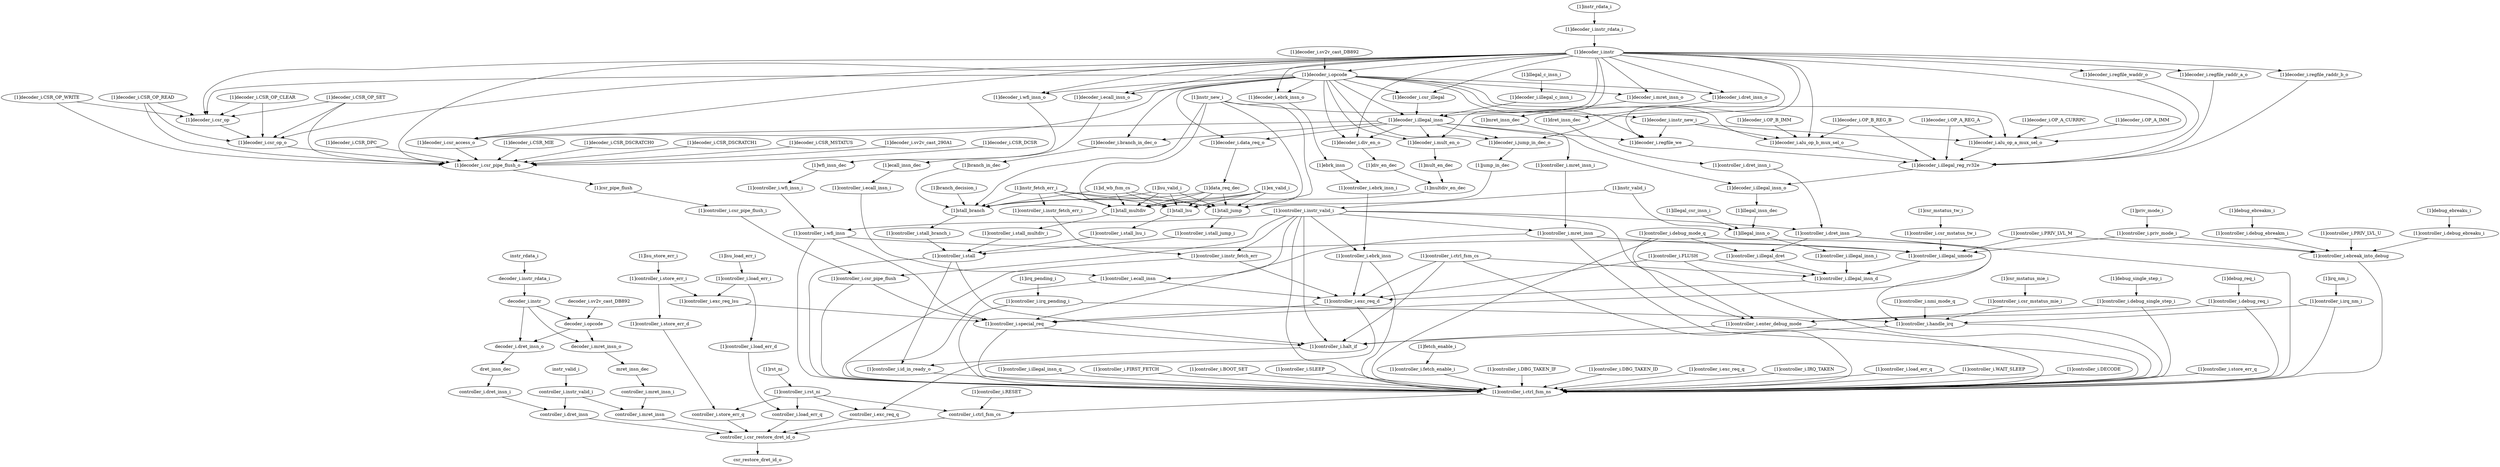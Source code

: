 strict digraph "" {
	"[1]decoder_i.regfile_waddr_o"	 [complexity=46,
		importance=0.153160542738,
		rank=0.00332957701605];
	"[1]decoder_i.illegal_reg_rv32e"	 [complexity=37,
		importance=0.151660607997,
		rank=0.00409893535126];
	"[1]decoder_i.regfile_waddr_o" -> "[1]decoder_i.illegal_reg_rv32e";
	"[1]controller_i.store_err_d"	 [complexity=5,
		importance=0.00901666276325,
		rank=0.00180333255265];
	"controller_i.store_err_q"	 [complexity=3,
		importance=0.00695973128417,
		rank=0.00231991042806];
	"[1]controller_i.store_err_d" -> "controller_i.store_err_q";
	"[1]controller_i.debug_mode_q"	 [complexity=17,
		importance=0.162475953962,
		rank=0.00955740905659];
	"[1]controller_i.enter_debug_mode"	 [complexity=12,
		importance=0.159745463385,
		rank=0.0133121219487];
	"[1]controller_i.debug_mode_q" -> "[1]controller_i.enter_debug_mode";
	"[1]controller_i.ctrl_fsm_ns"	 [complexity=3,
		importance=0.0316843530102,
		rank=0.0105614510034];
	"[1]controller_i.debug_mode_q" -> "[1]controller_i.ctrl_fsm_ns";
	"[1]controller_i.handle_irq"	 [complexity=12,
		importance=0.12185425668,
		rank=0.01015452139];
	"[1]controller_i.debug_mode_q" -> "[1]controller_i.handle_irq";
	"[1]controller_i.illegal_dret"	 [complexity=30,
		importance=0.135395058729,
		rank=0.00451316862431];
	"[1]controller_i.debug_mode_q" -> "[1]controller_i.illegal_dret";
	"[1]decoder_i.ecall_insn_o"	 [complexity=27,
		importance=0.136703982146,
		rank=0.00506311044984];
	"[1]ecall_insn_dec"	 [complexity=27,
		importance=0.135197193497,
		rank=0.00500730346285];
	"[1]decoder_i.ecall_insn_o" -> "[1]ecall_insn_dec";
	"[1]debug_ebreaku_i"	 [complexity=12,
		importance=0.04053542452,
		rank=0.00337795204333];
	"[1]controller_i.debug_ebreaku_i"	 [complexity=12,
		importance=0.0390394618296,
		rank=0.0032532884858];
	"[1]debug_ebreaku_i" -> "[1]controller_i.debug_ebreaku_i";
	"[1]controller_i.store_err_i"	 [complexity=7,
		importance=0.0112606236357,
		rank=0.00160866051939];
	"[1]controller_i.store_err_i" -> "[1]controller_i.store_err_d";
	"[1]controller_i.exc_req_lsu"	 [complexity=17,
		importance=0.126339836923,
		rank=0.00743175511314];
	"[1]controller_i.store_err_i" -> "[1]controller_i.exc_req_lsu";
	"[1]controller_i.store_err_q"	 [complexity=6,
		importance=0.0976910340749,
		rank=0.0162818390125];
	"[1]controller_i.store_err_q" -> "[1]controller_i.ctrl_fsm_ns";
	"[1]controller_i.ebrk_insn_i"	 [complexity=27,
		importance=0.132947819243,
		rank=0.00492399330528];
	"[1]controller_i.ebrk_insn"	 [complexity=24,
		importance=0.130327211011,
		rank=0.00543030045878];
	"[1]controller_i.ebrk_insn_i" -> "[1]controller_i.ebrk_insn";
	"[1]instr_valid_i"	 [complexity=17,
		importance=0.163111387857,
		rank=0.00959478752098];
	"[1]controller_i.instr_valid_i"	 [complexity=17,
		importance=0.161615425166,
		rank=0.00950678971566];
	"[1]instr_valid_i" -> "[1]controller_i.instr_valid_i";
	"[1]illegal_insn_o"	 [complexity=30,
		importance=0.14072817441,
		rank=0.00469093914699];
	"[1]instr_valid_i" -> "[1]illegal_insn_o";
	"[1]jump_in_dec"	 [complexity=19,
		importance=0.133236738556,
		rank=0.00701245992399];
	"[1]stall_jump"	 [complexity=17,
		importance=0.130890662063,
		rank=0.00769945070958];
	"[1]jump_in_dec" -> "[1]stall_jump";
	"[1]controller_i.instr_valid_i" -> "[1]controller_i.ebrk_insn";
	"[1]controller_i.instr_valid_i" -> "[1]controller_i.enter_debug_mode";
	"[1]controller_i.csr_pipe_flush"	 [complexity=17,
		importance=0.127749423959,
		rank=0.00751467199757];
	"[1]controller_i.instr_valid_i" -> "[1]controller_i.csr_pipe_flush";
	"[1]controller_i.halt_if"	 [complexity=7,
		importance=0.0395022865109,
		rank=0.00564318378727];
	"[1]controller_i.instr_valid_i" -> "[1]controller_i.halt_if";
	"[1]controller_i.instr_valid_i" -> "[1]controller_i.ctrl_fsm_ns";
	"[1]controller_i.wfi_insn"	 [complexity=36,
		importance=0.140231937674,
		rank=0.00389533160205];
	"[1]controller_i.instr_valid_i" -> "[1]controller_i.wfi_insn";
	"[1]controller_i.ecall_insn"	 [complexity=24,
		importance=0.130327211011,
		rank=0.00543030045878];
	"[1]controller_i.instr_valid_i" -> "[1]controller_i.ecall_insn";
	"[1]controller_i.instr_fetch_err"	 [complexity=24,
		importance=0.129784580347,
		rank=0.0054076908478];
	"[1]controller_i.instr_valid_i" -> "[1]controller_i.instr_fetch_err";
	"[1]controller_i.mret_insn"	 [complexity=36,
		importance=0.140231937674,
		rank=0.00389533160205];
	"[1]controller_i.instr_valid_i" -> "[1]controller_i.mret_insn";
	"[1]controller_i.dret_insn"	 [complexity=33,
		importance=0.138263662478,
		rank=0.00418980795388];
	"[1]controller_i.instr_valid_i" -> "[1]controller_i.dret_insn";
	"[1]decoder_i.illegal_insn"	 [complexity=20,
		importance=0.138595438383,
		rank=0.00692977191917];
	"[1]decoder_i.mult_en_o"	 [complexity=22,
		importance=0.137462109863,
		rank=0.00624827772105];
	"[1]decoder_i.illegal_insn" -> "[1]decoder_i.mult_en_o";
	"[1]decoder_i.regfile_we"	 [complexity=46,
		importance=0.153643309916,
		rank=0.00334007195469];
	"[1]decoder_i.illegal_insn" -> "[1]decoder_i.regfile_we";
	"[1]decoder_i.branch_in_dec_o"	 [complexity=19,
		importance=0.135169162861,
		rank=0.00711416646639];
	"[1]decoder_i.illegal_insn" -> "[1]decoder_i.branch_in_dec_o";
	"[1]decoder_i.csr_access_o"	 [complexity=28,
		importance=0.448816872488,
		rank=0.0160291740174];
	"[1]decoder_i.illegal_insn" -> "[1]decoder_i.csr_access_o";
	"[1]decoder_i.illegal_insn_o"	 [complexity=34,
		importance=0.146629437281,
		rank=0.00431263050827];
	"[1]decoder_i.illegal_insn" -> "[1]decoder_i.illegal_insn_o";
	"[1]decoder_i.jump_in_dec_o"	 [complexity=19,
		importance=0.134936887921,
		rank=0.00710194146953];
	"[1]decoder_i.illegal_insn" -> "[1]decoder_i.jump_in_dec_o";
	"[1]decoder_i.data_req_o"	 [complexity=21,
		importance=0.26583888274,
		rank=0.0126589944162];
	"[1]decoder_i.illegal_insn" -> "[1]decoder_i.data_req_o";
	"[1]decoder_i.div_en_o"	 [complexity=22,
		importance=0.137462109863,
		rank=0.00624827772105];
	"[1]decoder_i.illegal_insn" -> "[1]decoder_i.div_en_o";
	"[1]controller_i.debug_single_step_i"	 [complexity=17,
		importance=0.161989424257,
		rank=0.00952878966219];
	"[1]controller_i.debug_single_step_i" -> "[1]controller_i.enter_debug_mode";
	"[1]controller_i.debug_single_step_i" -> "[1]controller_i.ctrl_fsm_ns";
	"controller_i.instr_valid_i"	 [complexity=4,
		importance=0.00906032177026,
		rank=0.00226508044257];
	"controller_i.mret_insn"	 [complexity=1,
		importance=0.00719035998881,
		rank=0.00719035998881];
	"controller_i.instr_valid_i" -> "controller_i.mret_insn";
	"controller_i.dret_insn"	 [complexity=1,
		importance=0.00719035998881,
		rank=0.00719035998881];
	"controller_i.instr_valid_i" -> "controller_i.dret_insn";
	"[1]decoder_i.CSR_DPC"	 [complexity=32,
		importance=0.150528250313,
		rank=0.00470400782227];
	"[1]decoder_i.csr_pipe_flush_o"	 [complexity=20,
		importance=0.149032287622,
		rank=0.00745161438111];
	"[1]decoder_i.CSR_DPC" -> "[1]decoder_i.csr_pipe_flush_o";
	"[1]controller_i.RESET"	 [complexity=3,
		importance=0.0165098869408,
		rank=0.00550329564693];
	"controller_i.ctrl_fsm_cs"	 [complexity=1,
		importance=0.0150139242503,
		rank=0.0150139242503];
	"[1]controller_i.RESET" -> "controller_i.ctrl_fsm_cs";
	"[1]instr_rdata_i"	 [complexity=28,
		importance=0.148147014998,
		rank=0.00529096482136];
	"[1]decoder_i.instr_rdata_i"	 [complexity=28,
		importance=0.146651052308,
		rank=0.00523753758241];
	"[1]instr_rdata_i" -> "[1]decoder_i.instr_rdata_i";
	"[1]instr_new_i"	 [complexity=19,
		importance=0.132386624753,
		rank=0.00696771709228];
	"[1]decoder_i.instr_new_i"	 [complexity=49,
		importance=0.931682059141,
		rank=0.0190139195743];
	"[1]instr_new_i" -> "[1]decoder_i.instr_new_i";
	"[1]stall_lsu"	 [complexity=17,
		importance=0.130099064795,
		rank=0.00765288616441];
	"[1]instr_new_i" -> "[1]stall_lsu";
	"[1]instr_new_i" -> "[1]stall_jump";
	"[1]stall_branch"	 [complexity=17,
		importance=0.131115927009,
		rank=0.00771270158875];
	"[1]instr_new_i" -> "[1]stall_branch";
	"[1]stall_multdiv"	 [complexity=17,
		importance=0.130680527431,
		rank=0.00768708984888];
	"[1]instr_new_i" -> "[1]stall_multdiv";
	"[1]rst_ni"	 [complexity=4,
		importance=0.017004887722,
		rank=0.00425122193049];
	"[1]controller_i.rst_ni"	 [complexity=4,
		importance=0.0155089250315,
		rank=0.00387723125788];
	"[1]rst_ni" -> "[1]controller_i.rst_ni";
	"[1]controller_i.ebrk_insn" -> "[1]controller_i.ctrl_fsm_ns";
	"[1]controller_i.exc_req_d"	 [complexity=17,
		importance=0.127458607262,
		rank=0.00749756513306];
	"[1]controller_i.ebrk_insn" -> "[1]controller_i.exc_req_d";
	"[1]decoder_i.csr_op"	 [complexity=35,
		importance=2.24888517472,
		rank=0.0642538621349];
	"[1]decoder_i.csr_op_o"	 [complexity=28,
		importance=0.748765690021,
		rank=0.0267416317865];
	"[1]decoder_i.csr_op" -> "[1]decoder_i.csr_op_o";
	"[1]mult_en_dec"	 [complexity=22,
		importance=0.135724031646,
		rank=0.00616927416573];
	"[1]decoder_i.mult_en_o" -> "[1]mult_en_dec";
	"[1]controller_i.enter_debug_mode" -> "[1]controller_i.halt_if";
	"[1]controller_i.enter_debug_mode" -> "[1]controller_i.ctrl_fsm_ns";
	"[1]controller_i.ctrl_fsm_cs"	 [complexity=30,
		importance=0.144336139886,
		rank=0.00481120466285];
	"[1]controller_i.ctrl_fsm_cs" -> "[1]controller_i.halt_if";
	"[1]controller_i.ctrl_fsm_cs" -> "[1]controller_i.ctrl_fsm_ns";
	"[1]controller_i.ctrl_fsm_cs" -> "[1]controller_i.exc_req_d";
	"[1]controller_i.illegal_insn_d"	 [complexity=24,
		importance=0.133643971875,
		rank=0.00556849882814];
	"[1]controller_i.ctrl_fsm_cs" -> "[1]controller_i.illegal_insn_d";
	"[1]controller_i.debug_req_i"	 [complexity=17,
		importance=0.161989424257,
		rank=0.00952878966219];
	"[1]controller_i.debug_req_i" -> "[1]controller_i.enter_debug_mode";
	"[1]controller_i.debug_req_i" -> "[1]controller_i.ctrl_fsm_ns";
	"[1]decoder_i.CSR_OP_CLEAR"	 [complexity=37,
		importance=2.25038113741,
		rank=0.0608211118219];
	"[1]decoder_i.CSR_OP_CLEAR" -> "[1]decoder_i.csr_op";
	"[1]decoder_i.CSR_OP_CLEAR" -> "[1]decoder_i.csr_op_o";
	"[1]ex_valid_i"	 [complexity=21,
		importance=0.132386624753,
		rank=0.00630412498826];
	"[1]ex_valid_i" -> "[1]stall_lsu";
	"[1]ex_valid_i" -> "[1]stall_jump";
	"[1]ex_valid_i" -> "[1]stall_branch";
	"[1]ex_valid_i" -> "[1]stall_multdiv";
	"[1]controller_i.csr_pipe_flush" -> "[1]controller_i.ctrl_fsm_ns";
	"[1]controller_i.special_req"	 [complexity=10,
		importance=0.123815421505,
		rank=0.0123815421505];
	"[1]controller_i.csr_pipe_flush" -> "[1]controller_i.special_req";
	"[1]decoder_i.instr_new_i" -> "[1]decoder_i.regfile_we";
	"[1]decoder_i.alu_op_a_mux_sel_o"	 [complexity=46,
		importance=0.155763065801,
		rank=0.00338615360436];
	"[1]decoder_i.instr_new_i" -> "[1]decoder_i.alu_op_a_mux_sel_o";
	"[1]decoder_i.alu_op_b_mux_sel_o"	 [complexity=46,
		importance=0.155024454687,
		rank=0.00337009684103];
	"[1]decoder_i.instr_new_i" -> "[1]decoder_i.alu_op_b_mux_sel_o";
	"[1]decoder_i.ebrk_insn_o"	 [complexity=27,
		importance=0.136703982146,
		rank=0.00506311044984];
	"[1]ebrk_insn"	 [complexity=27,
		importance=0.135197193497,
		rank=0.00500730346285];
	"[1]decoder_i.ebrk_insn_o" -> "[1]ebrk_insn";
	"[1]decoder_i.illegal_c_insn_i"	 [complexity=21,
		importance=0.140839399256,
		rank=0.00670663805981];
	"[1]decoder_i.illegal_c_insn_i" -> "[1]decoder_i.illegal_insn";
	"[1]illegal_c_insn_i"	 [complexity=21,
		importance=0.142335361946,
		rank=0.0067778743784];
	"[1]illegal_c_insn_i" -> "[1]decoder_i.illegal_c_insn_i";
	"[1]controller_i.dret_insn_i"	 [complexity=36,
		importance=0.14088427071,
		rank=0.00391345196416];
	"[1]controller_i.dret_insn_i" -> "[1]controller_i.dret_insn";
	"[1]decoder_i.regfile_we" -> "[1]decoder_i.illegal_reg_rv32e";
	"[1]csr_mstatus_tw_i"	 [complexity=36,
		importance=0.141103257488,
		rank=0.00391953493022];
	"[1]controller_i.csr_mstatus_tw_i"	 [complexity=36,
		importance=0.139607294797,
		rank=0.00387798041104];
	"[1]csr_mstatus_tw_i" -> "[1]controller_i.csr_mstatus_tw_i";
	"[1]controller_i.illegal_insn_q"	 [complexity=4,
		importance=0.034843277335,
		rank=0.00871081933375];
	"[1]controller_i.illegal_insn_q" -> "[1]controller_i.ctrl_fsm_ns";
	"[1]decoder_i.OP_A_IMM"	 [complexity=52,
		importance=0.468785160093,
		rank=0.00901509923255];
	"[1]decoder_i.OP_A_IMM" -> "[1]decoder_i.alu_op_a_mux_sel_o";
	csr_restore_dret_id_o	 [complexity=0,
		importance=0.00243793781158,
		rank=0.0];
	"[1]controller_i.ecall_insn_i"	 [complexity=27,
		importance=0.132947819243,
		rank=0.00492399330528];
	"[1]ecall_insn_dec" -> "[1]controller_i.ecall_insn_i";
	"[1]decoder_i.CSR_OP_WRITE"	 [complexity=37,
		importance=2.25038113741,
		rank=0.0608211118219];
	"[1]decoder_i.CSR_OP_WRITE" -> "[1]decoder_i.csr_op";
	"[1]decoder_i.CSR_OP_WRITE" -> "[1]decoder_i.csr_pipe_flush_o";
	"[1]controller_i.instr_fetch_err_i"	 [complexity=27,
		importance=0.131319911363,
		rank=0.00486370042085];
	"[1]controller_i.instr_fetch_err_i" -> "[1]controller_i.instr_fetch_err";
	"[1]decoder_i.regfile_raddr_a_o"	 [complexity=46,
		importance=0.153160542738,
		rank=0.00332957701605];
	"[1]decoder_i.regfile_raddr_a_o" -> "[1]decoder_i.illegal_reg_rv32e";
	"[1]branch_in_dec"	 [complexity=19,
		importance=0.133464339979,
		rank=0.00702443894628];
	"[1]decoder_i.branch_in_dec_o" -> "[1]branch_in_dec";
	"[1]debug_single_step_i"	 [complexity=17,
		importance=0.163485386948,
		rank=0.00961678746751];
	"[1]debug_single_step_i" -> "[1]controller_i.debug_single_step_i";
	"[1]controller_i.FIRST_FETCH"	 [complexity=7,
		importance=0.0648646687109,
		rank=0.00926638124442];
	"[1]controller_i.FIRST_FETCH" -> "[1]controller_i.ctrl_fsm_ns";
	"[1]controller_i.stall_lsu_i"	 [complexity=17,
		importance=0.128015076488,
		rank=0.00753029861692];
	"[1]stall_lsu" -> "[1]controller_i.stall_lsu_i";
	"[1]decoder_i.illegal_reg_rv32e" -> "[1]decoder_i.illegal_insn_o";
	"[1]controller_i.BOOT_SET"	 [complexity=5,
		importance=0.0331803157007,
		rank=0.00663606314014];
	"[1]controller_i.BOOT_SET" -> "[1]controller_i.ctrl_fsm_ns";
	"[1]controller_i.illegal_insn_i"	 [complexity=30,
		importance=0.137002058784,
		rank=0.00456673529279];
	"[1]illegal_insn_o" -> "[1]controller_i.illegal_insn_i";
	"[1]controller_i.SLEEP"	 [complexity=5,
		importance=0.0331803157007,
		rank=0.00663606314014];
	"[1]controller_i.SLEEP" -> "[1]controller_i.ctrl_fsm_ns";
	"[1]controller_i.csr_mstatus_mie_i"	 [complexity=18,
		importance=0.124098217552,
		rank=0.00689434541957];
	"[1]controller_i.csr_mstatus_mie_i" -> "[1]controller_i.handle_irq";
	"[1]decoder_i.csr_access_o" -> "[1]decoder_i.csr_pipe_flush_o";
	"[1]controller_i.priv_mode_i"	 [complexity=12,
		importance=0.0390394618296,
		rank=0.0032532884858];
	"[1]controller_i.illegal_umode"	 [complexity=30,
		importance=0.137363333925,
		rank=0.0045787777975];
	"[1]controller_i.priv_mode_i" -> "[1]controller_i.illegal_umode";
	"[1]controller_i.ebreak_into_debug"	 [complexity=5,
		importance=0.0367955009571,
		rank=0.00735910019142];
	"[1]controller_i.priv_mode_i" -> "[1]controller_i.ebreak_into_debug";
	"[1]decoder_i.CSR_MIE"	 [complexity=26,
		importance=0.150528250313,
		rank=0.00578954808895];
	"[1]decoder_i.CSR_MIE" -> "[1]decoder_i.csr_pipe_flush_o";
	"decoder_i.instr_rdata_i"	 [complexity=10,
		importance=0.0201159563991,
		rank=0.00201159563991];
	"decoder_i.instr"	 [complexity=8,
		importance=0.0182459946176,
		rank=0.0022807493272];
	"decoder_i.instr_rdata_i" -> "decoder_i.instr";
	"[1]decoder_i.dret_insn_o"	 [complexity=36,
		importance=0.144640433613,
		rank=0.00401778982258];
	"[1]dret_insn_dec"	 [complexity=36,
		importance=0.143133644964,
		rank=0.00397593458234];
	"[1]decoder_i.dret_insn_o" -> "[1]dret_insn_dec";
	"[1]decoder_i.wfi_insn_o"	 [complexity=39,
		importance=0.146608708809,
		rank=0.00375919766176];
	"[1]wfi_insn_dec"	 [complexity=39,
		importance=0.14510192016,
		rank=0.00372056205538];
	"[1]decoder_i.wfi_insn_o" -> "[1]wfi_insn_dec";
	"[1]id_wb_fsm_cs"	 [complexity=18,
		importance=0.265725077001,
		rank=0.0147625042779];
	"[1]id_wb_fsm_cs" -> "[1]stall_lsu";
	"[1]id_wb_fsm_cs" -> "[1]stall_jump";
	"[1]id_wb_fsm_cs" -> "[1]stall_branch";
	"[1]id_wb_fsm_cs" -> "[1]stall_multdiv";
	"[1]controller_i.PRIV_LVL_U"	 [complexity=12,
		importance=0.0382914636475,
		rank=0.00319095530396];
	"[1]controller_i.PRIV_LVL_U" -> "[1]controller_i.ebreak_into_debug";
	"[1]controller_i.id_in_ready_o"	 [complexity=4,
		importance=0.0347936580932,
		rank=0.00869841452329];
	"[1]controller_i.halt_if" -> "[1]controller_i.id_in_ready_o";
	"[1]decoder_i.CSR_DSCRATCH0"	 [complexity=32,
		importance=0.150528250313,
		rank=0.00470400782227];
	"[1]decoder_i.CSR_DSCRATCH0" -> "[1]decoder_i.csr_pipe_flush_o";
	"[1]controller_i.stall_branch_i"	 [complexity=17,
		importance=0.128353993661,
		rank=0.00755023492124];
	"[1]controller_i.stall"	 [complexity=12,
		importance=0.125477088107,
		rank=0.010456424009];
	"[1]controller_i.stall_branch_i" -> "[1]controller_i.stall";
	"[1]controller_i.PRIV_LVL_M"	 [complexity=12,
		importance=0.0382914636475,
		rank=0.00319095530396];
	"[1]controller_i.PRIV_LVL_M" -> "[1]controller_i.illegal_umode";
	"[1]controller_i.PRIV_LVL_M" -> "[1]controller_i.ebreak_into_debug";
	"controller_i.dret_insn_i"	 [complexity=4,
		importance=0.00981096822058,
		rank=0.00245274205515];
	"controller_i.dret_insn_i" -> "controller_i.dret_insn";
	"[1]decoder_i.CSR_OP_READ"	 [complexity=37,
		importance=2.25038113741,
		rank=0.0608211118219];
	"[1]decoder_i.CSR_OP_READ" -> "[1]decoder_i.csr_op";
	"[1]decoder_i.CSR_OP_READ" -> "[1]decoder_i.csr_pipe_flush_o";
	"[1]decoder_i.CSR_OP_READ" -> "[1]decoder_i.csr_op_o";
	"[1]controller_i.ctrl_fsm_ns" -> "controller_i.ctrl_fsm_cs";
	"[1]controller_i.exc_req_lsu" -> "[1]controller_i.special_req";
	"[1]dret_insn_dec" -> "[1]controller_i.dret_insn_i";
	"[1]controller_i.illegal_umode" -> "[1]controller_i.illegal_insn_d";
	"[1]lsu_valid_i"	 [complexity=21,
		importance=0.132386624753,
		rank=0.00630412498826];
	"[1]lsu_valid_i" -> "[1]stall_lsu";
	"[1]lsu_valid_i" -> "[1]stall_jump";
	"[1]lsu_valid_i" -> "[1]stall_branch";
	"[1]lsu_valid_i" -> "[1]stall_multdiv";
	"[1]illegal_csr_insn_i"	 [complexity=34,
		importance=0.1422241371,
		rank=0.00418306285588];
	"[1]illegal_csr_insn_i" -> "[1]illegal_insn_o";
	"[1]decoder_i.CSR_DSCRATCH1"	 [complexity=32,
		importance=0.150528250313,
		rank=0.00470400782227];
	"[1]decoder_i.CSR_DSCRATCH1" -> "[1]decoder_i.csr_pipe_flush_o";
	"[1]fetch_enable_i"	 [complexity=4,
		importance=0.0354242765731,
		rank=0.00885606914329];
	"[1]controller_i.fetch_enable_i"	 [complexity=4,
		importance=0.0339283138827,
		rank=0.00848207847068];
	"[1]fetch_enable_i" -> "[1]controller_i.fetch_enable_i";
	instr_valid_i	 [complexity=4,
		importance=0.0105562844607,
		rank=0.00263907111517];
	instr_valid_i -> "controller_i.instr_valid_i";
	"[1]data_req_dec"	 [complexity=21,
		importance=0.264131178002,
		rank=0.012577675143];
	"[1]data_req_dec" -> "[1]stall_lsu";
	"[1]data_req_dec" -> "[1]stall_jump";
	"[1]data_req_dec" -> "[1]stall_branch";
	"[1]data_req_dec" -> "[1]stall_multdiv";
	"[1]controller_i.exc_req_d" -> "[1]controller_i.special_req";
	"controller_i.exc_req_q"	 [complexity=3,
		importance=0.00684166467464,
		rank=0.00228055489155];
	"[1]controller_i.exc_req_d" -> "controller_i.exc_req_q";
	"[1]controller_i.stall_jump_i"	 [complexity=17,
		importance=0.128278913042,
		rank=0.00754581841423];
	"[1]stall_jump" -> "[1]controller_i.stall_jump_i";
	"[1]irq_nm_i"	 [complexity=18,
		importance=0.125594180243,
		rank=0.00697745445792];
	"[1]controller_i.irq_nm_i"	 [complexity=18,
		importance=0.124098217552,
		rank=0.00689434541957];
	"[1]irq_nm_i" -> "[1]controller_i.irq_nm_i";
	"controller_i.mret_insn_i"	 [complexity=4,
		importance=0.00981096822058,
		rank=0.00245274205515];
	"controller_i.mret_insn_i" -> "controller_i.mret_insn";
	"[1]controller_i.DBG_TAKEN_IF"	 [complexity=9,
		importance=0.0965490217212,
		rank=0.0107276690801];
	"[1]controller_i.DBG_TAKEN_IF" -> "[1]controller_i.ctrl_fsm_ns";
	"[1]controller_i.DBG_TAKEN_ID"	 [complexity=5,
		importance=0.0331803157007,
		rank=0.00663606314014];
	"[1]controller_i.DBG_TAKEN_ID" -> "[1]controller_i.ctrl_fsm_ns";
	"[1]decoder_i.regfile_raddr_b_o"	 [complexity=46,
		importance=0.153160542738,
		rank=0.00332957701605];
	"[1]decoder_i.regfile_raddr_b_o" -> "[1]decoder_i.illegal_reg_rv32e";
	"[1]csr_mstatus_mie_i"	 [complexity=18,
		importance=0.125594180243,
		rank=0.00697745445792];
	"[1]csr_mstatus_mie_i" -> "[1]controller_i.csr_mstatus_mie_i";
	"[1]branch_in_dec" -> "[1]stall_branch";
	"[1]illegal_insn_dec"	 [complexity=34,
		importance=0.143692741636,
		rank=0.00422625710694];
	"[1]decoder_i.illegal_insn_o" -> "[1]illegal_insn_dec";
	"[1]decoder_i.jump_in_dec_o" -> "[1]jump_in_dec";
	"[1]controller_i.exc_req_q"	 [complexity=6,
		importance=0.0975729674653,
		rank=0.0162621612442];
	"[1]controller_i.exc_req_q" -> "[1]controller_i.ctrl_fsm_ns";
	"[1]controller_i.csr_mstatus_tw_i" -> "[1]controller_i.illegal_umode";
	"[1]controller_i.nmi_mode_q"	 [complexity=18,
		importance=0.124645328642,
		rank=0.00692474048009];
	"[1]controller_i.nmi_mode_q" -> "[1]controller_i.handle_irq";
	"[1]decoder_i.instr"	 [complexity=26,
		importance=0.144781090526,
		rank=0.00556850348177];
	"[1]decoder_i.instr_rdata_i" -> "[1]decoder_i.instr";
	"[1]decoder_i.OP_A_CURRPC"	 [complexity=58,
		importance=0.936074357495,
		rank=0.0161392130603];
	"[1]decoder_i.OP_A_CURRPC" -> "[1]decoder_i.alu_op_a_mux_sel_o";
	"[1]controller_i.id_in_ready_o" -> "[1]controller_i.ctrl_fsm_ns";
	"[1]controller_i.special_req" -> "[1]controller_i.halt_if";
	"[1]controller_i.special_req" -> "[1]controller_i.ctrl_fsm_ns";
	"[1]debug_req_i"	 [complexity=17,
		importance=0.163485386948,
		rank=0.00961678746751];
	"[1]debug_req_i" -> "[1]controller_i.debug_req_i";
	"[1]controller_i.wfi_insn" -> "[1]controller_i.ctrl_fsm_ns";
	"[1]controller_i.wfi_insn" -> "[1]controller_i.illegal_umode";
	"[1]controller_i.wfi_insn" -> "[1]controller_i.special_req";
	"[1]controller_i.IRQ_TAKEN"	 [complexity=9,
		importance=0.0965490217212,
		rank=0.0107276690801];
	"[1]controller_i.IRQ_TAKEN" -> "[1]controller_i.ctrl_fsm_ns";
	"[1]decoder_i.CSR_MSTATUS"	 [complexity=26,
		importance=0.150528250313,
		rank=0.00578954808895];
	"[1]decoder_i.CSR_MSTATUS" -> "[1]decoder_i.csr_pipe_flush_o";
	"[1]controller_i.ebreak_into_debug" -> "[1]controller_i.ctrl_fsm_ns";
	"[1]irq_pending_i"	 [complexity=18,
		importance=0.125594180243,
		rank=0.00697745445792];
	"[1]controller_i.irq_pending_i"	 [complexity=18,
		importance=0.124098217552,
		rank=0.00689434541957];
	"[1]irq_pending_i" -> "[1]controller_i.irq_pending_i";
	"[1]illegal_insn_dec" -> "[1]illegal_insn_o";
	"[1]instr_fetch_err_i"	 [complexity=19,
		importance=0.132386624753,
		rank=0.00696771709228];
	"[1]instr_fetch_err_i" -> "[1]controller_i.instr_fetch_err_i";
	"[1]instr_fetch_err_i" -> "[1]stall_lsu";
	"[1]instr_fetch_err_i" -> "[1]stall_jump";
	"[1]instr_fetch_err_i" -> "[1]stall_branch";
	"[1]instr_fetch_err_i" -> "[1]stall_multdiv";
	"[1]decoder_i.alu_op_a_mux_sel_o" -> "[1]decoder_i.illegal_reg_rv32e";
	"[1]controller_i.handle_irq" -> "[1]controller_i.halt_if";
	"[1]controller_i.handle_irq" -> "[1]controller_i.ctrl_fsm_ns";
	"[1]controller_i.load_err_q"	 [complexity=6,
		importance=0.097644279024,
		rank=0.016274046504];
	"[1]controller_i.load_err_q" -> "[1]controller_i.ctrl_fsm_ns";
	"[1]controller_i.load_err_i"	 [complexity=20,
		importance=0.128209798705,
		rank=0.00641048993524];
	"[1]controller_i.load_err_i" -> "[1]controller_i.exc_req_lsu";
	"[1]controller_i.load_err_d"	 [complexity=5,
		importance=0.0088764228636,
		rank=0.00177528457272];
	"[1]controller_i.load_err_i" -> "[1]controller_i.load_err_d";
	"controller_i.load_err_q"	 [complexity=3,
		importance=0.00691297623334,
		rank=0.00230432541111];
	"[1]controller_i.load_err_d" -> "controller_i.load_err_q";
	"controller_i.csr_restore_dret_id_o"	 [complexity=0,
		importance=0.00432175624006,
		rank=0.0];
	"controller_i.mret_insn" -> "controller_i.csr_restore_dret_id_o";
	"[1]controller_i.ecall_insn" -> "[1]controller_i.ctrl_fsm_ns";
	"[1]controller_i.ecall_insn" -> "[1]controller_i.exc_req_d";
	"[1]decoder_i.opcode"	 [complexity=23,
		importance=0.142350159956,
		rank=0.00618913738939];
	"[1]decoder_i.opcode" -> "[1]decoder_i.ecall_insn_o";
	"[1]decoder_i.opcode" -> "[1]decoder_i.illegal_insn";
	"[1]decoder_i.opcode" -> "[1]decoder_i.csr_op";
	"[1]decoder_i.opcode" -> "[1]decoder_i.mult_en_o";
	"[1]decoder_i.opcode" -> "[1]decoder_i.ebrk_insn_o";
	"[1]decoder_i.opcode" -> "[1]decoder_i.regfile_we";
	"[1]decoder_i.opcode" -> "[1]decoder_i.branch_in_dec_o";
	"[1]decoder_i.opcode" -> "[1]decoder_i.csr_access_o";
	"[1]decoder_i.opcode" -> "[1]decoder_i.dret_insn_o";
	"[1]decoder_i.opcode" -> "[1]decoder_i.wfi_insn_o";
	"[1]decoder_i.opcode" -> "[1]decoder_i.jump_in_dec_o";
	"[1]decoder_i.opcode" -> "[1]decoder_i.alu_op_a_mux_sel_o";
	"[1]decoder_i.opcode" -> "[1]decoder_i.data_req_o";
	"[1]decoder_i.opcode" -> "[1]decoder_i.div_en_o";
	"[1]decoder_i.opcode" -> "[1]decoder_i.alu_op_b_mux_sel_o";
	"[1]decoder_i.mret_insn_o"	 [complexity=39,
		importance=0.146608708809,
		rank=0.00375919766176];
	"[1]decoder_i.opcode" -> "[1]decoder_i.mret_insn_o";
	"[1]decoder_i.csr_illegal"	 [complexity=22,
		importance=0.140102227032,
		rank=0.00636828304692];
	"[1]decoder_i.opcode" -> "[1]decoder_i.csr_illegal";
	"[1]decoder_i.OP_B_IMM"	 [complexity=76,
		importance=6.0474496955,
		rank=0.0795717065197];
	"[1]decoder_i.OP_B_IMM" -> "[1]decoder_i.alu_op_b_mux_sel_o";
	"controller_i.load_err_q" -> "controller_i.csr_restore_dret_id_o";
	"controller_i.dret_insn" -> "controller_i.csr_restore_dret_id_o";
	"[1]decoder_i.instr" -> "[1]decoder_i.regfile_waddr_o";
	"[1]decoder_i.instr" -> "[1]decoder_i.ecall_insn_o";
	"[1]decoder_i.instr" -> "[1]decoder_i.illegal_insn";
	"[1]decoder_i.instr" -> "[1]decoder_i.csr_op";
	"[1]decoder_i.instr" -> "[1]decoder_i.mult_en_o";
	"[1]decoder_i.instr" -> "[1]decoder_i.ebrk_insn_o";
	"[1]decoder_i.instr" -> "[1]decoder_i.regfile_we";
	"[1]decoder_i.instr" -> "[1]decoder_i.regfile_raddr_a_o";
	"[1]decoder_i.instr" -> "[1]decoder_i.csr_access_o";
	"[1]decoder_i.instr" -> "[1]decoder_i.dret_insn_o";
	"[1]decoder_i.instr" -> "[1]decoder_i.wfi_insn_o";
	"[1]decoder_i.instr" -> "[1]decoder_i.regfile_raddr_b_o";
	"[1]decoder_i.instr" -> "[1]decoder_i.jump_in_dec_o";
	"[1]decoder_i.instr" -> "[1]decoder_i.alu_op_a_mux_sel_o";
	"[1]decoder_i.instr" -> "[1]decoder_i.opcode";
	"[1]decoder_i.instr" -> "[1]decoder_i.csr_pipe_flush_o";
	"[1]decoder_i.instr" -> "[1]decoder_i.div_en_o";
	"[1]decoder_i.instr" -> "[1]decoder_i.alu_op_b_mux_sel_o";
	"[1]decoder_i.instr" -> "[1]decoder_i.mret_insn_o";
	"[1]decoder_i.instr" -> "[1]decoder_i.csr_op_o";
	"[1]decoder_i.instr" -> "[1]decoder_i.csr_illegal";
	"[1]stall_branch" -> "[1]controller_i.stall_branch_i";
	"[1]branch_decision_i"	 [complexity=19,
		importance=0.132611889699,
		rank=0.00697957314206];
	"[1]branch_decision_i" -> "[1]stall_branch";
	"controller_i.store_err_q" -> "controller_i.csr_restore_dret_id_o";
	"[1]controller_i.rst_ni" -> "controller_i.load_err_q";
	"[1]controller_i.rst_ni" -> "controller_i.store_err_q";
	"[1]controller_i.rst_ni" -> "controller_i.ctrl_fsm_cs";
	"[1]controller_i.rst_ni" -> "controller_i.exc_req_q";
	"[1]mret_insn_dec"	 [complexity=39,
		importance=0.14510192016,
		rank=0.00372056205538];
	"[1]controller_i.mret_insn_i"	 [complexity=39,
		importance=0.142852545905,
		rank=0.00366288579245];
	"[1]mret_insn_dec" -> "[1]controller_i.mret_insn_i";
	dret_insn_dec	 [complexity=4,
		importance=0.012060342475,
		rank=0.00301508561874];
	dret_insn_dec -> "controller_i.dret_insn_i";
	"[1]controller_i.mret_insn_i" -> "[1]controller_i.mret_insn";
	"decoder_i.dret_insn_o"	 [complexity=4,
		importance=0.0135671311238,
		rank=0.00339178278095];
	"decoder_i.dret_insn_o" -> dret_insn_dec;
	"[1]controller_i.stall" -> "[1]controller_i.halt_if";
	"[1]controller_i.stall" -> "[1]controller_i.ctrl_fsm_ns";
	"[1]controller_i.stall" -> "[1]controller_i.id_in_ready_o";
	"[1]lsu_load_err_i"	 [complexity=20,
		importance=0.129705761395,
		rank=0.00648528806977];
	"[1]lsu_load_err_i" -> "[1]controller_i.load_err_i";
	"[1]decoder_i.sv2v_cast_290A1"	 [complexity=38,
		importance=0.895689688424,
		rank=0.0235707812743];
	"[1]decoder_i.sv2v_cast_290A1" -> "[1]decoder_i.csr_pipe_flush_o";
	"[1]controller_i.wfi_insn_i"	 [complexity=39,
		importance=0.142852545905,
		rank=0.00366288579245];
	"[1]wfi_insn_dec" -> "[1]controller_i.wfi_insn_i";
	"[1]controller_i.ecall_insn_i" -> "[1]controller_i.ecall_insn";
	"[1]csr_pipe_flush"	 [complexity=20,
		importance=0.139007729326,
		rank=0.00695038646629];
	"[1]controller_i.csr_pipe_flush_i"	 [complexity=20,
		importance=0.132499799094,
		rank=0.00662498995468];
	"[1]csr_pipe_flush" -> "[1]controller_i.csr_pipe_flush_i";
	"[1]decoder_i.OP_A_REG_A"	 [complexity=64,
		importance=7.32236005532,
		rank=0.114411875864];
	"[1]decoder_i.OP_A_REG_A" -> "[1]decoder_i.illegal_reg_rv32e";
	"[1]decoder_i.OP_A_REG_A" -> "[1]decoder_i.alu_op_a_mux_sel_o";
	mret_insn_dec	 [complexity=4,
		importance=0.012060342475,
		rank=0.00301508561874];
	mret_insn_dec -> "controller_i.mret_insn_i";
	"[1]controller_i.stall_multdiv_i"	 [complexity=17,
		importance=0.12820890424,
		rank=0.00754170024943];
	"[1]controller_i.stall_multdiv_i" -> "[1]controller_i.stall";
	"[1]stall_multdiv" -> "[1]controller_i.stall_multdiv_i";
	"[1]div_en_dec"	 [complexity=22,
		importance=0.135724031646,
		rank=0.00616927416573];
	"[1]multdiv_en_dec"	 [complexity=19,
		importance=0.133358988343,
		rank=0.00701889412331];
	"[1]div_en_dec" -> "[1]multdiv_en_dec";
	"[1]ebrk_insn" -> "[1]controller_i.ebrk_insn_i";
	"[1]controller_i.WAIT_SLEEP"	 [complexity=5,
		importance=0.0331803157007,
		rank=0.00663606314014];
	"[1]controller_i.WAIT_SLEEP" -> "[1]controller_i.ctrl_fsm_ns";
	"decoder_i.instr" -> "decoder_i.dret_insn_o";
	"decoder_i.opcode"	 [complexity=5,
		importance=0.0158150640475,
		rank=0.0031630128095];
	"decoder_i.instr" -> "decoder_i.opcode";
	"decoder_i.mret_insn_o"	 [complexity=4,
		importance=0.0135671311238,
		rank=0.00339178278095];
	"decoder_i.instr" -> "decoder_i.mret_insn_o";
	"[1]controller_i.stall_jump_i" -> "[1]controller_i.stall";
	"[1]controller_i.FLUSH"	 [complexity=30,
		importance=0.135139934566,
		rank=0.00450466448552];
	"[1]controller_i.FLUSH" -> "[1]controller_i.ctrl_fsm_ns";
	"[1]controller_i.FLUSH" -> "[1]controller_i.exc_req_d";
	"[1]controller_i.FLUSH" -> "[1]controller_i.illegal_insn_d";
	"[1]controller_i.instr_fetch_err" -> "[1]controller_i.ctrl_fsm_ns";
	"[1]controller_i.instr_fetch_err" -> "[1]controller_i.exc_req_d";
	"[1]mult_en_dec" -> "[1]multdiv_en_dec";
	"[1]decoder_i.CSR_DCSR"	 [complexity=32,
		importance=0.150528250313,
		rank=0.00470400782227];
	"[1]decoder_i.CSR_DCSR" -> "[1]decoder_i.csr_pipe_flush_o";
	"[1]controller_i.illegal_insn_i" -> "[1]controller_i.illegal_insn_d";
	"decoder_i.opcode" -> "decoder_i.dret_insn_o";
	"decoder_i.opcode" -> "decoder_i.mret_insn_o";
	"[1]controller_i.illegal_insn_d" -> "[1]controller_i.exc_req_d";
	"[1]multdiv_en_dec" -> "[1]stall_multdiv";
	"[1]decoder_i.data_req_o" -> "[1]data_req_dec";
	"[1]decoder_i.csr_pipe_flush_o" -> "[1]csr_pipe_flush";
	"decoder_i.mret_insn_o" -> mret_insn_dec;
	"[1]controller_i.DECODE"	 [complexity=13,
		importance=0.318339492793,
		rank=0.0244876532918];
	"[1]controller_i.DECODE" -> "[1]controller_i.ctrl_fsm_ns";
	"[1]controller_i.debug_ebreakm_i"	 [complexity=12,
		importance=0.0390394618296,
		rank=0.0032532884858];
	"[1]controller_i.debug_ebreakm_i" -> "[1]controller_i.ebreak_into_debug";
	"controller_i.ctrl_fsm_cs" -> "controller_i.csr_restore_dret_id_o";
	"[1]decoder_i.div_en_o" -> "[1]div_en_dec";
	"[1]decoder_i.OP_B_REG_B"	 [complexity=52,
		importance=3.41203396581,
		rank=0.0656160378041];
	"[1]decoder_i.OP_B_REG_B" -> "[1]decoder_i.illegal_reg_rv32e";
	"[1]decoder_i.OP_B_REG_B" -> "[1]decoder_i.alu_op_b_mux_sel_o";
	"[1]decoder_i.alu_op_b_mux_sel_o" -> "[1]decoder_i.illegal_reg_rv32e";
	"decoder_i.sv2v_cast_DB892"	 [complexity=8,
		importance=0.017311026738,
		rank=0.00216387834224];
	"decoder_i.sv2v_cast_DB892" -> "decoder_i.opcode";
	"[1]decoder_i.sv2v_cast_DB892"	 [complexity=26,
		importance=0.143846122646,
		rank=0.00553254317871];
	"[1]decoder_i.sv2v_cast_DB892" -> "[1]decoder_i.opcode";
	"controller_i.exc_req_q" -> "controller_i.csr_restore_dret_id_o";
	"[1]controller_i.illegal_dret" -> "[1]controller_i.illegal_insn_d";
	"[1]priv_mode_i"	 [complexity=12,
		importance=0.04053542452,
		rank=0.00337795204333];
	"[1]priv_mode_i" -> "[1]controller_i.priv_mode_i";
	"[1]debug_ebreakm_i"	 [complexity=12,
		importance=0.04053542452,
		rank=0.00337795204333];
	"[1]debug_ebreakm_i" -> "[1]controller_i.debug_ebreakm_i";
	"[1]decoder_i.mret_insn_o" -> "[1]mret_insn_dec";
	"[1]controller_i.irq_nm_i" -> "[1]controller_i.ctrl_fsm_ns";
	"[1]controller_i.irq_nm_i" -> "[1]controller_i.handle_irq";
	instr_rdata_i	 [complexity=10,
		importance=0.0216119190895,
		rank=0.00216119190895];
	instr_rdata_i -> "decoder_i.instr_rdata_i";
	"[1]decoder_i.CSR_OP_SET"	 [complexity=37,
		importance=2.25038113741,
		rank=0.0608211118219];
	"[1]decoder_i.CSR_OP_SET" -> "[1]decoder_i.csr_op";
	"[1]decoder_i.CSR_OP_SET" -> "[1]decoder_i.csr_pipe_flush_o";
	"[1]decoder_i.CSR_OP_SET" -> "[1]decoder_i.csr_op_o";
	"[1]decoder_i.csr_op_o" -> "[1]decoder_i.csr_pipe_flush_o";
	"[1]controller_i.wfi_insn_i" -> "[1]controller_i.wfi_insn";
	"[1]decoder_i.csr_illegal" -> "[1]decoder_i.illegal_insn";
	"[1]controller_i.debug_ebreaku_i" -> "[1]controller_i.ebreak_into_debug";
	"[1]controller_i.mret_insn" -> "[1]controller_i.ctrl_fsm_ns";
	"[1]controller_i.mret_insn" -> "[1]controller_i.illegal_umode";
	"[1]controller_i.mret_insn" -> "[1]controller_i.special_req";
	"controller_i.csr_restore_dret_id_o" -> csr_restore_dret_id_o;
	"[1]controller_i.csr_pipe_flush_i" -> "[1]controller_i.csr_pipe_flush";
	"[1]controller_i.stall_lsu_i" -> "[1]controller_i.stall";
	"[1]controller_i.irq_pending_i" -> "[1]controller_i.ctrl_fsm_ns";
	"[1]controller_i.irq_pending_i" -> "[1]controller_i.handle_irq";
	"[1]controller_i.fetch_enable_i" -> "[1]controller_i.ctrl_fsm_ns";
	"[1]lsu_store_err_i"	 [complexity=7,
		importance=0.0127565863262,
		rank=0.00182236947516];
	"[1]lsu_store_err_i" -> "[1]controller_i.store_err_i";
	"[1]controller_i.dret_insn" -> "[1]controller_i.ctrl_fsm_ns";
	"[1]controller_i.dret_insn" -> "[1]controller_i.special_req";
	"[1]controller_i.dret_insn" -> "[1]controller_i.illegal_dret";
}
